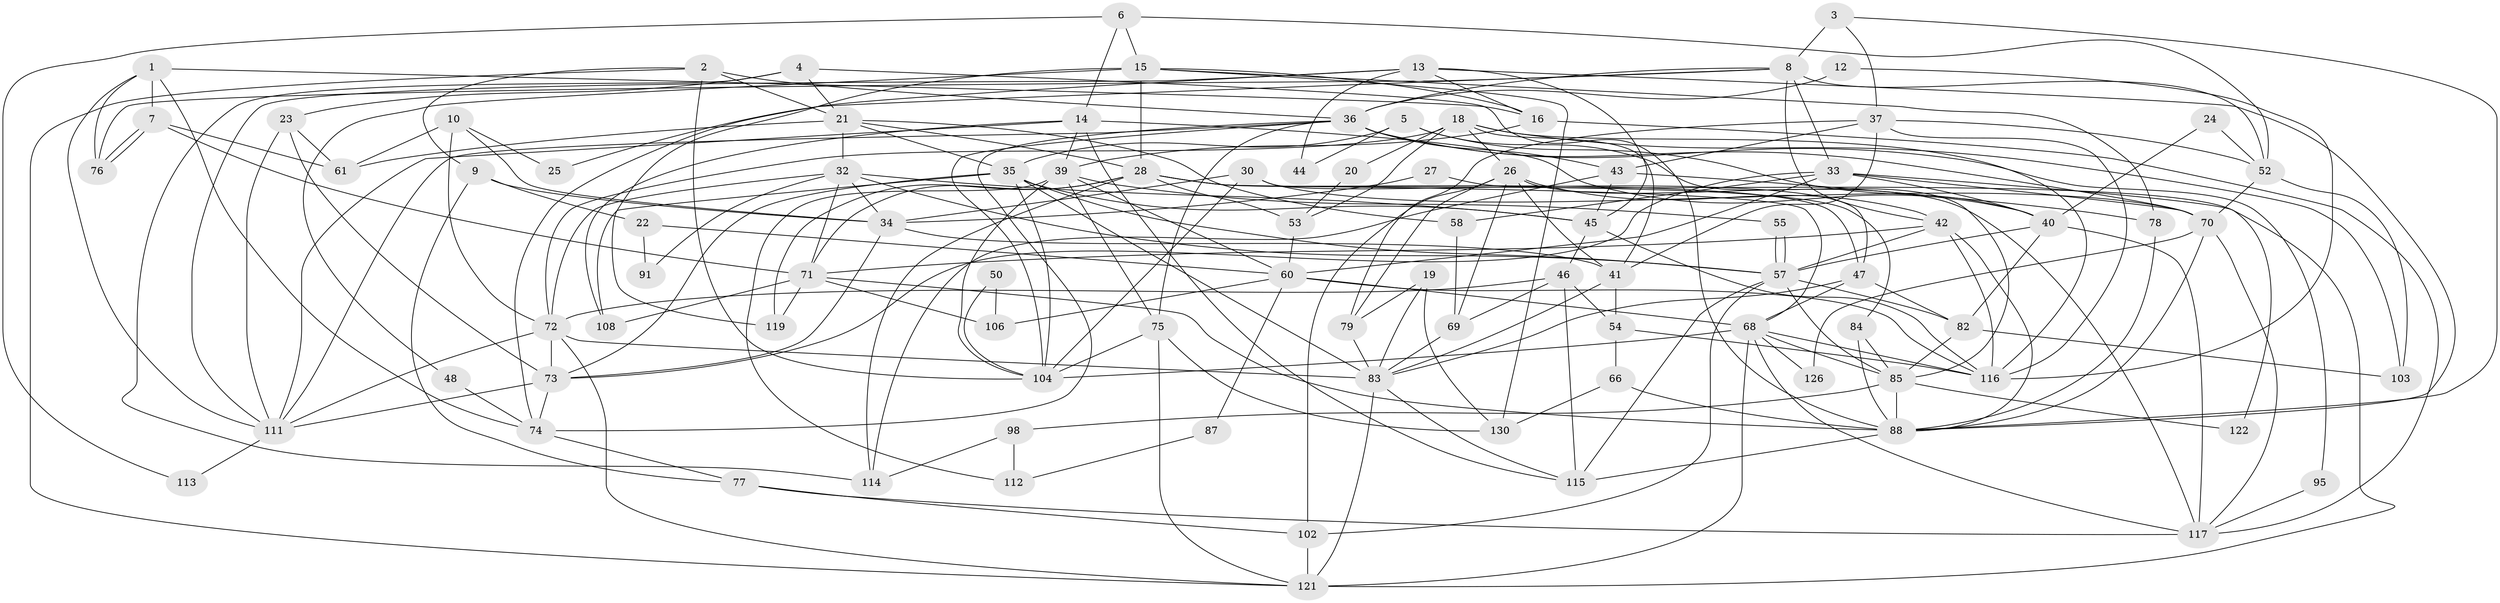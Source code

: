 // original degree distribution, {5: 0.19424460431654678, 3: 0.23741007194244604, 2: 0.16546762589928057, 4: 0.2517985611510791, 6: 0.09352517985611511, 7: 0.04316546762589928, 8: 0.014388489208633094}
// Generated by graph-tools (version 1.1) at 2025/11/02/27/25 16:11:18]
// undirected, 91 vertices, 228 edges
graph export_dot {
graph [start="1"]
  node [color=gray90,style=filled];
  1;
  2 [super="+125"];
  3 [super="+138"];
  4 [super="+96"];
  5;
  6 [super="+120"];
  7 [super="+80"];
  8 [super="+49"];
  9;
  10 [super="+11"];
  12;
  13 [super="+31"];
  14 [super="+64"];
  15 [super="+38"];
  16 [super="+17"];
  18 [super="+29"];
  19;
  20;
  21 [super="+133"];
  22;
  23;
  24;
  25;
  26 [super="+63"];
  27;
  28 [super="+135"];
  30 [super="+56"];
  32 [super="+93"];
  33 [super="+65"];
  34 [super="+107"];
  35 [super="+67"];
  36 [super="+81"];
  37;
  39 [super="+51"];
  40 [super="+139"];
  41 [super="+89"];
  42 [super="+105"];
  43;
  44;
  45 [super="+59"];
  46;
  47 [super="+127"];
  48;
  50;
  52 [super="+62"];
  53 [super="+99"];
  54;
  55;
  57 [super="+134"];
  58;
  60 [super="+90"];
  61;
  66 [super="+97"];
  68 [super="+109"];
  69;
  70 [super="+129"];
  71 [super="+92"];
  72 [super="+118"];
  73 [super="+131"];
  74;
  75;
  76;
  77;
  78;
  79 [super="+101"];
  82 [super="+86"];
  83 [super="+137"];
  84;
  85 [super="+94"];
  87;
  88 [super="+100"];
  91;
  95;
  98;
  102 [super="+110"];
  103;
  104 [super="+128"];
  106;
  108;
  111 [super="+124"];
  112;
  113;
  114;
  115;
  116 [super="+132"];
  117 [super="+136"];
  119;
  121 [super="+123"];
  122;
  126;
  130;
  1 -- 76;
  1 -- 74;
  1 -- 16;
  1 -- 7;
  1 -- 111;
  2 -- 104;
  2 -- 121;
  2 -- 9;
  2 -- 36;
  2 -- 21;
  3 -- 37;
  3 -- 8 [weight=2];
  3 -- 88;
  4 -- 88;
  4 -- 114;
  4 -- 21;
  4 -- 23;
  5 -- 35;
  5 -- 44;
  5 -- 85;
  5 -- 40;
  6 -- 15;
  6 -- 14;
  6 -- 113;
  6 -- 52;
  7 -- 76;
  7 -- 76;
  7 -- 71;
  7 -- 61;
  8 -- 33;
  8 -- 76;
  8 -- 36;
  8 -- 52;
  8 -- 25;
  8 -- 42;
  9 -- 34;
  9 -- 22;
  9 -- 77;
  10 -- 72;
  10 -- 25;
  10 -- 34;
  10 -- 61;
  12 -- 116;
  12 -- 36;
  13 -- 16;
  13 -- 45;
  13 -- 88;
  13 -- 74;
  13 -- 44;
  13 -- 111;
  14 -- 40;
  14 -- 115;
  14 -- 39;
  14 -- 108;
  14 -- 111;
  15 -- 130;
  15 -- 119;
  15 -- 78;
  15 -- 28;
  15 -- 48;
  15 -- 16;
  16 -- 117;
  16 -- 39;
  18 -- 72;
  18 -- 103;
  18 -- 26 [weight=2];
  18 -- 41;
  18 -- 20;
  18 -- 116;
  18 -- 53;
  19 -- 79;
  19 -- 83;
  19 -- 130;
  20 -- 53;
  21 -- 35;
  21 -- 61;
  21 -- 32;
  21 -- 58;
  21 -- 28;
  22 -- 91;
  22 -- 60;
  23 -- 73;
  23 -- 61;
  23 -- 111;
  24 -- 40;
  24 -- 52;
  26 -- 69;
  26 -- 79;
  26 -- 41;
  26 -- 42;
  26 -- 117;
  26 -- 102;
  27 -- 121;
  27 -- 34;
  28 -- 68;
  28 -- 71;
  28 -- 114;
  28 -- 84;
  28 -- 53;
  28 -- 119;
  28 -- 47;
  30 -- 70;
  30 -- 104;
  30 -- 47;
  30 -- 34;
  32 -- 34;
  32 -- 91;
  32 -- 57;
  32 -- 72;
  32 -- 45;
  32 -- 71;
  33 -- 122;
  33 -- 70;
  33 -- 73;
  33 -- 58;
  33 -- 60;
  33 -- 40;
  34 -- 41;
  34 -- 73;
  35 -- 104;
  35 -- 108;
  35 -- 73;
  35 -- 45;
  35 -- 57;
  35 -- 83;
  36 -- 104;
  36 -- 74;
  36 -- 43;
  36 -- 95;
  36 -- 70;
  36 -- 75;
  36 -- 111;
  37 -- 43;
  37 -- 41;
  37 -- 52;
  37 -- 116;
  37 -- 79;
  39 -- 112;
  39 -- 55;
  39 -- 104;
  39 -- 75;
  39 -- 60;
  40 -- 82;
  40 -- 57;
  40 -- 117;
  41 -- 54;
  41 -- 83;
  42 -- 57;
  42 -- 71;
  42 -- 116;
  42 -- 88;
  43 -- 78;
  43 -- 45;
  43 -- 114;
  45 -- 116;
  45 -- 46;
  46 -- 72;
  46 -- 54;
  46 -- 69;
  46 -- 115;
  47 -- 68;
  47 -- 82;
  47 -- 83;
  48 -- 74;
  50 -- 106;
  50 -- 104;
  52 -- 103;
  52 -- 70;
  53 -- 60;
  54 -- 116;
  54 -- 66;
  55 -- 57;
  55 -- 57;
  57 -- 115;
  57 -- 102;
  57 -- 82;
  57 -- 85;
  58 -- 69;
  60 -- 68;
  60 -- 87;
  60 -- 106;
  60 -- 116;
  66 -- 130;
  66 -- 88;
  68 -- 121;
  68 -- 126;
  68 -- 116;
  68 -- 104;
  68 -- 117;
  68 -- 85;
  69 -- 83;
  70 -- 126;
  70 -- 88;
  70 -- 117;
  71 -- 106;
  71 -- 108;
  71 -- 119;
  71 -- 88;
  72 -- 73;
  72 -- 111;
  72 -- 83;
  72 -- 121;
  73 -- 74;
  73 -- 111;
  74 -- 77;
  75 -- 104;
  75 -- 130;
  75 -- 121;
  77 -- 117;
  77 -- 102;
  78 -- 88;
  79 -- 83;
  82 -- 103;
  82 -- 85;
  83 -- 121;
  83 -- 115;
  84 -- 88;
  84 -- 85;
  85 -- 98;
  85 -- 122;
  85 -- 88;
  87 -- 112;
  88 -- 115;
  95 -- 117;
  98 -- 114;
  98 -- 112;
  102 -- 121;
  111 -- 113;
}
